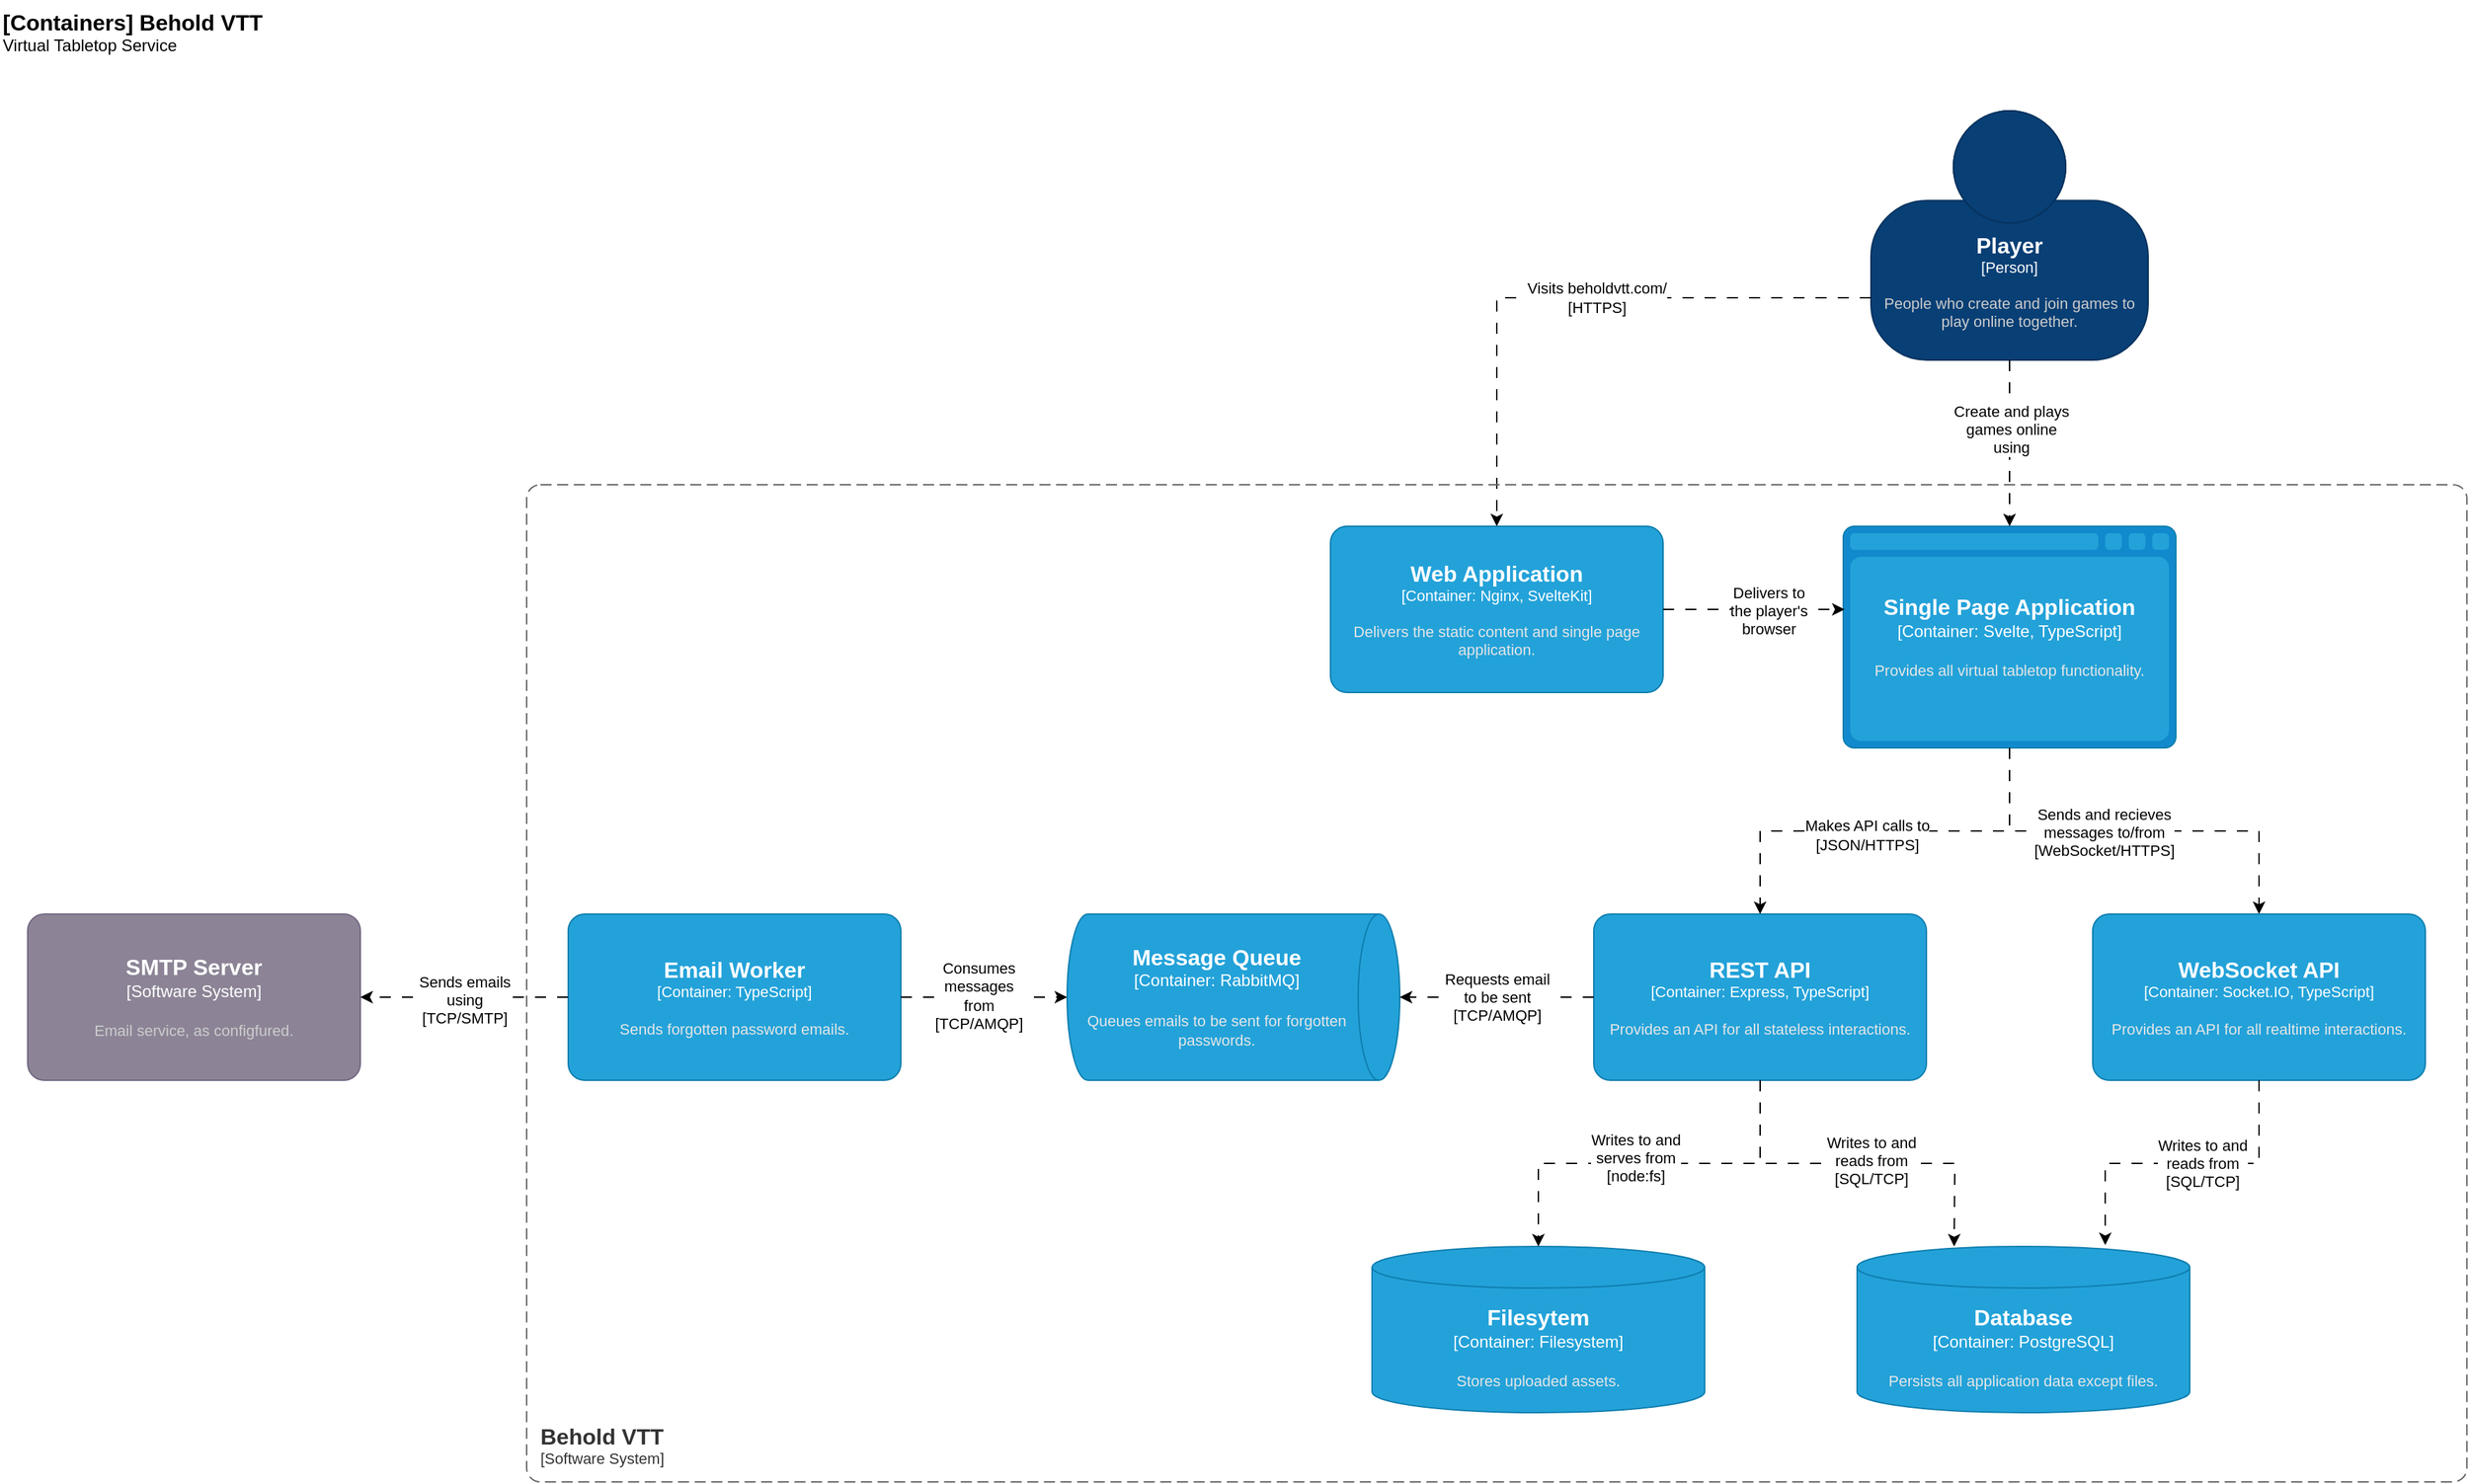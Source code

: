 <mxfile version="24.7.17">
  <diagram name="Page-1" id="pW-kpalYZ8AyqAESPgPY">
    <mxGraphModel dx="3274" dy="1198" grid="1" gridSize="10" guides="1" tooltips="1" connect="1" arrows="1" fold="1" page="0" pageScale="1" pageWidth="850" pageHeight="1100" math="0" shadow="0">
      <root>
        <mxCell id="0" />
        <mxCell id="1" parent="0" />
        <object placeholders="1" c4Name="Player" c4Type="Person" c4Description="People who create and join games to play online together." label="&lt;font style=&quot;font-size: 16px&quot;&gt;&lt;b&gt;%c4Name%&lt;/b&gt;&lt;/font&gt;&lt;div&gt;[%c4Type%]&lt;/div&gt;&lt;br&gt;&lt;div&gt;&lt;font style=&quot;font-size: 11px&quot;&gt;&lt;font color=&quot;#cccccc&quot;&gt;%c4Description%&lt;/font&gt;&lt;/div&gt;" id="XCdZo7QQSaQ-3iJwbWez-1">
          <mxCell style="html=1;fontSize=11;dashed=0;whiteSpace=wrap;fillColor=#083F75;strokeColor=#06315C;fontColor=#ffffff;shape=mxgraph.c4.person2;align=center;metaEdit=1;points=[[0.5,0,0],[1,0.5,0],[1,0.75,0],[0.75,1,0],[0.5,1,0],[0.25,1,0],[0,0.75,0],[0,0.5,0]];resizable=0;" parent="1" vertex="1">
            <mxGeometry x="470" y="320" width="200" height="180" as="geometry" />
          </mxCell>
        </object>
        <object placeholders="1" c4Name="[Containers] Behold VTT" c4Type="ContainerDiagramTitle" c4Description="Virtual Tabletop Service" label="&lt;font style=&quot;font-size: 16px&quot;&gt;&lt;b&gt;&lt;div style=&quot;text-align: left&quot;&gt;%c4Name%&lt;/div&gt;&lt;/b&gt;&lt;/font&gt;&lt;div style=&quot;text-align: left&quot;&gt;%c4Description%&lt;/div&gt;" id="XCdZo7QQSaQ-3iJwbWez-2">
          <mxCell style="text;html=1;strokeColor=none;fillColor=none;align=left;verticalAlign=top;whiteSpace=wrap;rounded=0;metaEdit=1;allowArrows=0;resizable=1;rotatable=0;connectable=0;recursiveResize=0;expand=0;pointerEvents=0;points=[[0.25,0,0],[0.5,0,0],[0.75,0,0],[1,0.25,0],[1,0.5,0],[1,0.75,0],[0.75,1,0],[0.5,1,0],[0.25,1,0],[0,0.75,0],[0,0.5,0],[0,0.25,0]];" parent="1" vertex="1">
            <mxGeometry x="-880" y="240" width="260" height="40" as="geometry" />
          </mxCell>
        </object>
        <mxCell id="XCdZo7QQSaQ-3iJwbWez-17" style="edgeStyle=orthogonalEdgeStyle;rounded=0;orthogonalLoop=1;jettySize=auto;html=1;exitX=0.5;exitY=1;exitDx=0;exitDy=0;exitPerimeter=0;dashed=1;dashPattern=8 8;" parent="1" source="XCdZo7QQSaQ-3iJwbWez-3" target="XCdZo7QQSaQ-3iJwbWez-7" edge="1">
          <mxGeometry relative="1" as="geometry" />
        </mxCell>
        <mxCell id="XCdZo7QQSaQ-3iJwbWez-18" value="Sends and recieves&lt;br&gt;messages to/from&lt;br&gt;[WebSocket/HTTPS]" style="edgeLabel;html=1;align=center;verticalAlign=middle;resizable=0;points=[];" parent="XCdZo7QQSaQ-3iJwbWez-17" vertex="1" connectable="0">
          <mxGeometry x="-0.147" y="-1" relative="1" as="geometry">
            <mxPoint as="offset" />
          </mxGeometry>
        </mxCell>
        <object placeholders="1" c4Name="Single Page Application" c4Type="Container" c4Technology="Svelte, TypeScript" c4Description="Provides all virtual tabletop functionality." label="&lt;font style=&quot;font-size: 16px&quot;&gt;&lt;b&gt;%c4Name%&lt;/b&gt;&lt;/font&gt;&lt;div&gt;[%c4Type%:&amp;nbsp;%c4Technology%]&lt;/div&gt;&lt;br&gt;&lt;div&gt;&lt;font style=&quot;font-size: 11px&quot;&gt;&lt;font color=&quot;#E6E6E6&quot;&gt;%c4Description%&lt;/font&gt;&lt;/div&gt;" id="XCdZo7QQSaQ-3iJwbWez-3">
          <mxCell style="shape=mxgraph.c4.webBrowserContainer2;whiteSpace=wrap;html=1;boundedLbl=1;rounded=0;labelBackgroundColor=none;strokeColor=#118ACD;fillColor=#23A2D9;strokeColor=#118ACD;strokeColor2=#0E7DAD;fontSize=12;fontColor=#ffffff;align=center;metaEdit=1;points=[[0.5,0,0],[1,0.25,0],[1,0.5,0],[1,0.75,0],[0.5,1,0],[0,0.75,0],[0,0.5,0],[0,0.25,0]];resizable=0;" parent="1" vertex="1">
            <mxGeometry x="450" y="620" width="240" height="160" as="geometry" />
          </mxCell>
        </object>
        <object placeholders="1" c4Name="Database" c4Type="Container" c4Technology="PostgreSQL" c4Description="Persists all application data except files." label="&lt;font style=&quot;font-size: 16px&quot;&gt;&lt;b&gt;%c4Name%&lt;/b&gt;&lt;/font&gt;&lt;div&gt;[%c4Type%:&amp;nbsp;%c4Technology%]&lt;/div&gt;&lt;br&gt;&lt;div&gt;&lt;font style=&quot;font-size: 11px&quot;&gt;&lt;font color=&quot;#E6E6E6&quot;&gt;%c4Description%&lt;/font&gt;&lt;/div&gt;" id="XCdZo7QQSaQ-3iJwbWez-4">
          <mxCell style="shape=cylinder3;size=15;whiteSpace=wrap;html=1;boundedLbl=1;rounded=0;labelBackgroundColor=none;fillColor=#23A2D9;fontSize=12;fontColor=#ffffff;align=center;strokeColor=#0E7DAD;metaEdit=1;points=[[0.5,0,0],[1,0.25,0],[1,0.5,0],[1,0.75,0],[0.5,1,0],[0,0.75,0],[0,0.5,0],[0,0.25,0]];resizable=0;" parent="1" vertex="1">
            <mxGeometry x="460" y="1140" width="240" height="120" as="geometry" />
          </mxCell>
        </object>
        <object placeholders="1" c4Name="Filesytem" c4Type="Container" c4Technology="Filesystem" c4Description="Stores uploaded assets." label="&lt;font style=&quot;font-size: 16px&quot;&gt;&lt;b&gt;%c4Name%&lt;/b&gt;&lt;/font&gt;&lt;div&gt;[%c4Type%:&amp;nbsp;%c4Technology%]&lt;/div&gt;&lt;br&gt;&lt;div&gt;&lt;font style=&quot;font-size: 11px&quot;&gt;&lt;font color=&quot;#E6E6E6&quot;&gt;%c4Description%&lt;/font&gt;&lt;/div&gt;" id="XCdZo7QQSaQ-3iJwbWez-5">
          <mxCell style="shape=cylinder3;size=15;whiteSpace=wrap;html=1;boundedLbl=1;rounded=0;labelBackgroundColor=none;fillColor=#23A2D9;fontSize=12;fontColor=#ffffff;align=center;strokeColor=#0E7DAD;metaEdit=1;points=[[0.5,0,0],[1,0.25,0],[1,0.5,0],[1,0.75,0],[0.5,1,0],[0,0.75,0],[0,0.5,0],[0,0.25,0]];resizable=0;" parent="1" vertex="1">
            <mxGeometry x="110" y="1140" width="240" height="120" as="geometry" />
          </mxCell>
        </object>
        <object placeholders="1" c4Name="REST API" c4Type="Container" c4Technology="Express, TypeScript" c4Description="Provides an API for all stateless interactions." label="&lt;font style=&quot;font-size: 16px&quot;&gt;&lt;b&gt;%c4Name%&lt;/b&gt;&lt;/font&gt;&lt;div&gt;[%c4Type%: %c4Technology%]&lt;/div&gt;&lt;br&gt;&lt;div&gt;&lt;font style=&quot;font-size: 11px&quot;&gt;&lt;font color=&quot;#E6E6E6&quot;&gt;%c4Description%&lt;/font&gt;&lt;/div&gt;" id="XCdZo7QQSaQ-3iJwbWez-6">
          <mxCell style="rounded=1;whiteSpace=wrap;html=1;fontSize=11;labelBackgroundColor=none;fillColor=#23A2D9;fontColor=#ffffff;align=center;arcSize=10;strokeColor=#0E7DAD;metaEdit=1;resizable=0;points=[[0.25,0,0],[0.5,0,0],[0.75,0,0],[1,0.25,0],[1,0.5,0],[1,0.75,0],[0.75,1,0],[0.5,1,0],[0.25,1,0],[0,0.75,0],[0,0.5,0],[0,0.25,0]];" parent="1" vertex="1">
            <mxGeometry x="270" y="900" width="240" height="120" as="geometry" />
          </mxCell>
        </object>
        <object placeholders="1" c4Name="WebSocket API" c4Type="Container" c4Technology="Socket.IO, TypeScript" c4Description="Provides an API for all realtime interactions." label="&lt;font style=&quot;font-size: 16px&quot;&gt;&lt;b&gt;%c4Name%&lt;/b&gt;&lt;/font&gt;&lt;div&gt;[%c4Type%: %c4Technology%]&lt;/div&gt;&lt;br&gt;&lt;div&gt;&lt;font style=&quot;font-size: 11px&quot;&gt;&lt;font color=&quot;#E6E6E6&quot;&gt;%c4Description%&lt;/font&gt;&lt;/div&gt;" id="XCdZo7QQSaQ-3iJwbWez-7">
          <mxCell style="rounded=1;whiteSpace=wrap;html=1;fontSize=11;labelBackgroundColor=none;fillColor=#23A2D9;fontColor=#ffffff;align=center;arcSize=10;strokeColor=#0E7DAD;metaEdit=1;resizable=0;points=[[0.25,0,0],[0.5,0,0],[0.75,0,0],[1,0.25,0],[1,0.5,0],[1,0.75,0],[0.75,1,0],[0.5,1,0],[0.25,1,0],[0,0.75,0],[0,0.5,0],[0,0.25,0]];" parent="1" vertex="1">
            <mxGeometry x="630" y="900" width="240" height="120" as="geometry" />
          </mxCell>
        </object>
        <object placeholders="1" c4Name="Web Application" c4Type="Container" c4Technology="Nginx, SvelteKit" c4Description="Delivers the static content and single page application." label="&lt;font style=&quot;font-size: 16px&quot;&gt;&lt;b&gt;%c4Name%&lt;/b&gt;&lt;/font&gt;&lt;div&gt;[%c4Type%: %c4Technology%]&lt;/div&gt;&lt;br&gt;&lt;div&gt;&lt;font style=&quot;font-size: 11px&quot;&gt;&lt;font color=&quot;#E6E6E6&quot;&gt;%c4Description%&lt;/font&gt;&lt;/div&gt;" id="XCdZo7QQSaQ-3iJwbWez-8">
          <mxCell style="rounded=1;whiteSpace=wrap;html=1;fontSize=11;labelBackgroundColor=none;fillColor=#23A2D9;fontColor=#ffffff;align=center;arcSize=10;strokeColor=#0E7DAD;metaEdit=1;resizable=0;points=[[0.25,0,0],[0.5,0,0],[0.75,0,0],[1,0.25,0],[1,0.5,0],[1,0.75,0],[0.75,1,0],[0.5,1,0],[0.25,1,0],[0,0.75,0],[0,0.5,0],[0,0.25,0]];" parent="1" vertex="1">
            <mxGeometry x="80" y="620" width="240" height="120" as="geometry" />
          </mxCell>
        </object>
        <mxCell id="XCdZo7QQSaQ-3iJwbWez-9" style="edgeStyle=orthogonalEdgeStyle;rounded=0;orthogonalLoop=1;jettySize=auto;html=1;exitX=0;exitY=0.75;exitDx=0;exitDy=0;exitPerimeter=0;entryX=0.5;entryY=0;entryDx=0;entryDy=0;entryPerimeter=0;dashed=1;dashPattern=8 8;" parent="1" source="XCdZo7QQSaQ-3iJwbWez-1" target="XCdZo7QQSaQ-3iJwbWez-8" edge="1">
          <mxGeometry relative="1" as="geometry">
            <Array as="points">
              <mxPoint x="200" y="455" />
            </Array>
          </mxGeometry>
        </mxCell>
        <mxCell id="XCdZo7QQSaQ-3iJwbWez-10" value="Visits beholdvtt.com/&lt;br&gt;[HTTPS]" style="edgeLabel;html=1;align=center;verticalAlign=middle;resizable=0;points=[];" parent="XCdZo7QQSaQ-3iJwbWez-9" vertex="1" connectable="0">
          <mxGeometry x="-0.089" relative="1" as="geometry">
            <mxPoint as="offset" />
          </mxGeometry>
        </mxCell>
        <mxCell id="XCdZo7QQSaQ-3iJwbWez-11" style="edgeStyle=orthogonalEdgeStyle;rounded=0;orthogonalLoop=1;jettySize=auto;html=1;exitX=1;exitY=0.5;exitDx=0;exitDy=0;exitPerimeter=0;entryX=0.004;entryY=0.375;entryDx=0;entryDy=0;entryPerimeter=0;dashed=1;dashPattern=8 8;" parent="1" source="XCdZo7QQSaQ-3iJwbWez-8" target="XCdZo7QQSaQ-3iJwbWez-3" edge="1">
          <mxGeometry relative="1" as="geometry" />
        </mxCell>
        <mxCell id="XCdZo7QQSaQ-3iJwbWez-12" value="Delivers to&lt;br&gt;the player&#39;s&lt;br&gt;browser" style="edgeLabel;html=1;align=center;verticalAlign=middle;resizable=0;points=[];" parent="XCdZo7QQSaQ-3iJwbWez-11" vertex="1" connectable="0">
          <mxGeometry x="0.161" y="-1" relative="1" as="geometry">
            <mxPoint as="offset" />
          </mxGeometry>
        </mxCell>
        <mxCell id="XCdZo7QQSaQ-3iJwbWez-13" style="edgeStyle=orthogonalEdgeStyle;rounded=0;orthogonalLoop=1;jettySize=auto;html=1;exitX=0.5;exitY=1;exitDx=0;exitDy=0;exitPerimeter=0;entryX=0.5;entryY=0;entryDx=0;entryDy=0;entryPerimeter=0;dashed=1;dashPattern=8 8;" parent="1" source="XCdZo7QQSaQ-3iJwbWez-1" target="XCdZo7QQSaQ-3iJwbWez-3" edge="1">
          <mxGeometry relative="1" as="geometry" />
        </mxCell>
        <mxCell id="XCdZo7QQSaQ-3iJwbWez-14" value="Create and plays&lt;br&gt;games online&lt;br&gt;using" style="edgeLabel;html=1;align=center;verticalAlign=middle;resizable=0;points=[];" parent="XCdZo7QQSaQ-3iJwbWez-13" vertex="1" connectable="0">
          <mxGeometry x="-0.167" y="1" relative="1" as="geometry">
            <mxPoint as="offset" />
          </mxGeometry>
        </mxCell>
        <mxCell id="XCdZo7QQSaQ-3iJwbWez-15" style="edgeStyle=orthogonalEdgeStyle;rounded=0;orthogonalLoop=1;jettySize=auto;html=1;exitX=0.5;exitY=1;exitDx=0;exitDy=0;exitPerimeter=0;entryX=0.5;entryY=0;entryDx=0;entryDy=0;entryPerimeter=0;dashed=1;dashPattern=8 8;" parent="1" source="XCdZo7QQSaQ-3iJwbWez-3" target="XCdZo7QQSaQ-3iJwbWez-6" edge="1">
          <mxGeometry relative="1" as="geometry" />
        </mxCell>
        <mxCell id="XCdZo7QQSaQ-3iJwbWez-16" value="Makes API calls to&lt;br&gt;[JSON/HTTPS]" style="edgeLabel;html=1;align=center;verticalAlign=middle;resizable=0;points=[];" parent="XCdZo7QQSaQ-3iJwbWez-15" vertex="1" connectable="0">
          <mxGeometry x="0.087" y="3" relative="1" as="geometry">
            <mxPoint as="offset" />
          </mxGeometry>
        </mxCell>
        <mxCell id="XCdZo7QQSaQ-3iJwbWez-19" style="edgeStyle=orthogonalEdgeStyle;rounded=0;orthogonalLoop=1;jettySize=auto;html=1;exitX=0.5;exitY=1;exitDx=0;exitDy=0;exitPerimeter=0;entryX=0.746;entryY=-0.008;entryDx=0;entryDy=0;entryPerimeter=0;dashed=1;dashPattern=8 8;" parent="1" source="XCdZo7QQSaQ-3iJwbWez-7" target="XCdZo7QQSaQ-3iJwbWez-4" edge="1">
          <mxGeometry relative="1" as="geometry" />
        </mxCell>
        <mxCell id="XCdZo7QQSaQ-3iJwbWez-20" value="Writes to and&lt;br&gt;reads from&lt;br&gt;[SQL/TCP]" style="edgeLabel;html=1;align=center;verticalAlign=middle;resizable=0;points=[];" parent="XCdZo7QQSaQ-3iJwbWez-19" vertex="1" connectable="0">
          <mxGeometry x="-0.124" relative="1" as="geometry">
            <mxPoint as="offset" />
          </mxGeometry>
        </mxCell>
        <mxCell id="XCdZo7QQSaQ-3iJwbWez-21" style="edgeStyle=orthogonalEdgeStyle;rounded=0;orthogonalLoop=1;jettySize=auto;html=1;exitX=0.5;exitY=1;exitDx=0;exitDy=0;exitPerimeter=0;dashed=1;dashPattern=8 8;" parent="1" source="XCdZo7QQSaQ-3iJwbWez-6" edge="1">
          <mxGeometry relative="1" as="geometry">
            <mxPoint x="530" y="1140" as="targetPoint" />
          </mxGeometry>
        </mxCell>
        <mxCell id="XCdZo7QQSaQ-3iJwbWez-22" value="Writes to and&lt;br&gt;reads from&lt;br&gt;[SQL/TCP]" style="edgeLabel;html=1;align=center;verticalAlign=middle;resizable=0;points=[];" parent="XCdZo7QQSaQ-3iJwbWez-21" vertex="1" connectable="0">
          <mxGeometry x="-0.336" y="2" relative="1" as="geometry">
            <mxPoint x="53" as="offset" />
          </mxGeometry>
        </mxCell>
        <mxCell id="XCdZo7QQSaQ-3iJwbWez-23" style="edgeStyle=orthogonalEdgeStyle;rounded=0;orthogonalLoop=1;jettySize=auto;html=1;exitX=0.5;exitY=1;exitDx=0;exitDy=0;exitPerimeter=0;entryX=0.5;entryY=0;entryDx=0;entryDy=0;entryPerimeter=0;dashed=1;dashPattern=8 8;" parent="1" source="XCdZo7QQSaQ-3iJwbWez-6" target="XCdZo7QQSaQ-3iJwbWez-5" edge="1">
          <mxGeometry relative="1" as="geometry" />
        </mxCell>
        <mxCell id="XCdZo7QQSaQ-3iJwbWez-24" value="Writes to and&lt;br&gt;serves from&lt;br&gt;[node:fs]" style="edgeLabel;html=1;align=center;verticalAlign=middle;resizable=0;points=[];" parent="XCdZo7QQSaQ-3iJwbWez-23" vertex="1" connectable="0">
          <mxGeometry x="0.179" y="-4" relative="1" as="geometry">
            <mxPoint x="15" as="offset" />
          </mxGeometry>
        </mxCell>
        <object placeholders="1" c4Name="Behold VTT" c4Type="SystemScopeBoundary" c4Application="Software System" label="&lt;font style=&quot;font-size: 16px&quot;&gt;&lt;b&gt;&lt;div style=&quot;text-align: left&quot;&gt;%c4Name%&lt;/div&gt;&lt;/b&gt;&lt;/font&gt;&lt;div style=&quot;text-align: left&quot;&gt;[%c4Application%]&lt;/div&gt;" id="XCdZo7QQSaQ-3iJwbWez-25">
          <mxCell style="rounded=1;fontSize=11;whiteSpace=wrap;html=1;dashed=1;arcSize=20;fillColor=none;strokeColor=#666666;fontColor=#333333;labelBackgroundColor=none;align=left;verticalAlign=bottom;labelBorderColor=none;spacingTop=0;spacing=10;dashPattern=8 4;metaEdit=1;rotatable=0;perimeter=rectanglePerimeter;noLabel=0;labelPadding=0;allowArrows=0;connectable=0;expand=0;recursiveResize=0;editable=1;pointerEvents=0;absoluteArcSize=1;points=[[0.25,0,0],[0.5,0,0],[0.75,0,0],[1,0.25,0],[1,0.5,0],[1,0.75,0],[0.75,1,0],[0.5,1,0],[0.25,1,0],[0,0.75,0],[0,0.5,0],[0,0.25,0]];" parent="1" vertex="1">
            <mxGeometry x="-500" y="590" width="1400" height="720" as="geometry" />
          </mxCell>
        </object>
        <object placeholders="1" c4Name="Message Queue" c4Type="Container" c4Technology="RabbitMQ" c4Description="Queues emails to be sent for forgotten passwords." label="&lt;font style=&quot;font-size: 16px&quot;&gt;&lt;b&gt;%c4Name%&lt;/b&gt;&lt;/font&gt;&lt;div&gt;[%c4Type%:&amp;nbsp;%c4Technology%]&lt;/div&gt;&lt;br&gt;&lt;div&gt;&lt;font style=&quot;font-size: 11px&quot;&gt;&lt;font color=&quot;#E6E6E6&quot;&gt;%c4Description%&lt;/font&gt;&lt;/div&gt;" id="hfTFlW40oZm76ucecrHw-1">
          <mxCell style="shape=cylinder3;size=15;direction=south;whiteSpace=wrap;html=1;boundedLbl=1;rounded=0;labelBackgroundColor=none;fillColor=#23A2D9;fontSize=12;fontColor=#ffffff;align=center;strokeColor=#0E7DAD;metaEdit=1;points=[[0.5,0,0],[1,0.25,0],[1,0.5,0],[1,0.75,0],[0.5,1,0],[0,0.75,0],[0,0.5,0],[0,0.25,0]];resizable=0;" parent="1" vertex="1">
            <mxGeometry x="-110" y="900" width="240" height="120" as="geometry" />
          </mxCell>
        </object>
        <object placeholders="1" c4Name="SMTP Server" c4Type="Software System" c4Description="Email service, as configfured." label="&lt;font style=&quot;font-size: 16px&quot;&gt;&lt;b&gt;%c4Name%&lt;/b&gt;&lt;/font&gt;&lt;div&gt;[%c4Type%]&lt;/div&gt;&lt;br&gt;&lt;div&gt;&lt;font style=&quot;font-size: 11px&quot;&gt;&lt;font color=&quot;#cccccc&quot;&gt;%c4Description%&lt;/font&gt;&lt;/div&gt;" id="hfTFlW40oZm76ucecrHw-2">
          <mxCell style="rounded=1;whiteSpace=wrap;html=1;labelBackgroundColor=none;fillColor=#8C8496;fontColor=#ffffff;align=center;arcSize=10;strokeColor=#736782;metaEdit=1;resizable=0;points=[[0.25,0,0],[0.5,0,0],[0.75,0,0],[1,0.25,0],[1,0.5,0],[1,0.75,0],[0.75,1,0],[0.5,1,0],[0.25,1,0],[0,0.75,0],[0,0.5,0],[0,0.25,0]];" parent="1" vertex="1">
            <mxGeometry x="-860" y="900" width="240" height="120" as="geometry" />
          </mxCell>
        </object>
        <object placeholders="1" c4Name="Email Worker" c4Type="Container" c4Technology="TypeScript" c4Description="Sends forgotten password emails." label="&lt;font style=&quot;font-size: 16px&quot;&gt;&lt;b&gt;%c4Name%&lt;/b&gt;&lt;/font&gt;&lt;div&gt;[%c4Type%: %c4Technology%]&lt;/div&gt;&lt;br&gt;&lt;div&gt;&lt;font style=&quot;font-size: 11px&quot;&gt;&lt;font color=&quot;#E6E6E6&quot;&gt;%c4Description%&lt;/font&gt;&lt;/div&gt;" id="hfTFlW40oZm76ucecrHw-3">
          <mxCell style="rounded=1;whiteSpace=wrap;html=1;fontSize=11;labelBackgroundColor=none;fillColor=#23A2D9;fontColor=#ffffff;align=center;arcSize=10;strokeColor=#0E7DAD;metaEdit=1;resizable=0;points=[[0.25,0,0],[0.5,0,0],[0.75,0,0],[1,0.25,0],[1,0.5,0],[1,0.75,0],[0.75,1,0],[0.5,1,0],[0.25,1,0],[0,0.75,0],[0,0.5,0],[0,0.25,0]];" parent="1" vertex="1">
            <mxGeometry x="-470" y="900" width="240" height="120" as="geometry" />
          </mxCell>
        </object>
        <mxCell id="hfTFlW40oZm76ucecrHw-4" style="edgeStyle=orthogonalEdgeStyle;rounded=0;orthogonalLoop=1;jettySize=auto;html=1;exitX=0;exitY=0.5;exitDx=0;exitDy=0;exitPerimeter=0;entryX=0.5;entryY=0;entryDx=0;entryDy=0;entryPerimeter=0;dashed=1;dashPattern=8 8;" parent="1" source="XCdZo7QQSaQ-3iJwbWez-6" target="hfTFlW40oZm76ucecrHw-1" edge="1">
          <mxGeometry relative="1" as="geometry" />
        </mxCell>
        <mxCell id="hfTFlW40oZm76ucecrHw-5" value="Requests email&lt;br&gt;to be sent&lt;br&gt;[TCP/AMQP]" style="edgeLabel;html=1;align=center;verticalAlign=middle;resizable=0;points=[];" parent="hfTFlW40oZm76ucecrHw-4" vertex="1" connectable="0">
          <mxGeometry x="0.292" y="-2" relative="1" as="geometry">
            <mxPoint x="20" y="2" as="offset" />
          </mxGeometry>
        </mxCell>
        <mxCell id="hfTFlW40oZm76ucecrHw-8" style="edgeStyle=orthogonalEdgeStyle;rounded=0;orthogonalLoop=1;jettySize=auto;html=1;exitX=1;exitY=0.5;exitDx=0;exitDy=0;exitPerimeter=0;entryX=0.5;entryY=1;entryDx=0;entryDy=0;entryPerimeter=0;dashed=1;dashPattern=8 8;" parent="1" source="hfTFlW40oZm76ucecrHw-3" target="hfTFlW40oZm76ucecrHw-1" edge="1">
          <mxGeometry relative="1" as="geometry" />
        </mxCell>
        <mxCell id="hfTFlW40oZm76ucecrHw-9" value="Consumes&lt;br&gt;messages&lt;br&gt;from&lt;br&gt;[TCP/AMQP]" style="edgeLabel;html=1;align=center;verticalAlign=middle;resizable=0;points=[];" parent="hfTFlW40oZm76ucecrHw-8" vertex="1" connectable="0">
          <mxGeometry x="-0.067" y="1" relative="1" as="geometry">
            <mxPoint as="offset" />
          </mxGeometry>
        </mxCell>
        <mxCell id="hfTFlW40oZm76ucecrHw-10" style="edgeStyle=orthogonalEdgeStyle;rounded=0;orthogonalLoop=1;jettySize=auto;html=1;exitX=0;exitY=0.5;exitDx=0;exitDy=0;exitPerimeter=0;entryX=1;entryY=0.5;entryDx=0;entryDy=0;entryPerimeter=0;dashed=1;dashPattern=8 8;" parent="1" source="hfTFlW40oZm76ucecrHw-3" target="hfTFlW40oZm76ucecrHw-2" edge="1">
          <mxGeometry relative="1" as="geometry" />
        </mxCell>
        <mxCell id="hfTFlW40oZm76ucecrHw-11" value="Sends emails&lt;br&gt;using&lt;br&gt;[TCP/SMTP]" style="edgeLabel;html=1;align=center;verticalAlign=middle;resizable=0;points=[];" parent="hfTFlW40oZm76ucecrHw-10" vertex="1" connectable="0">
          <mxGeometry y="2" relative="1" as="geometry">
            <mxPoint as="offset" />
          </mxGeometry>
        </mxCell>
      </root>
    </mxGraphModel>
  </diagram>
</mxfile>
